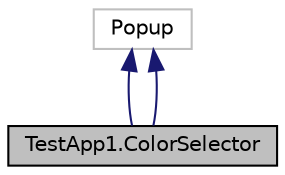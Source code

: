 digraph "TestApp1.ColorSelector"
{
  edge [fontname="Helvetica",fontsize="10",labelfontname="Helvetica",labelfontsize="10"];
  node [fontname="Helvetica",fontsize="10",shape=record];
  Node0 [label="TestApp1.ColorSelector",height=0.2,width=0.4,color="black", fillcolor="grey75", style="filled", fontcolor="black"];
  Node1 -> Node0 [dir="back",color="midnightblue",fontsize="10",style="solid"];
  Node1 [label="Popup",height=0.2,width=0.4,color="grey75", fillcolor="white", style="filled"];
  Node1 -> Node0 [dir="back",color="midnightblue",fontsize="10",style="solid"];
}

